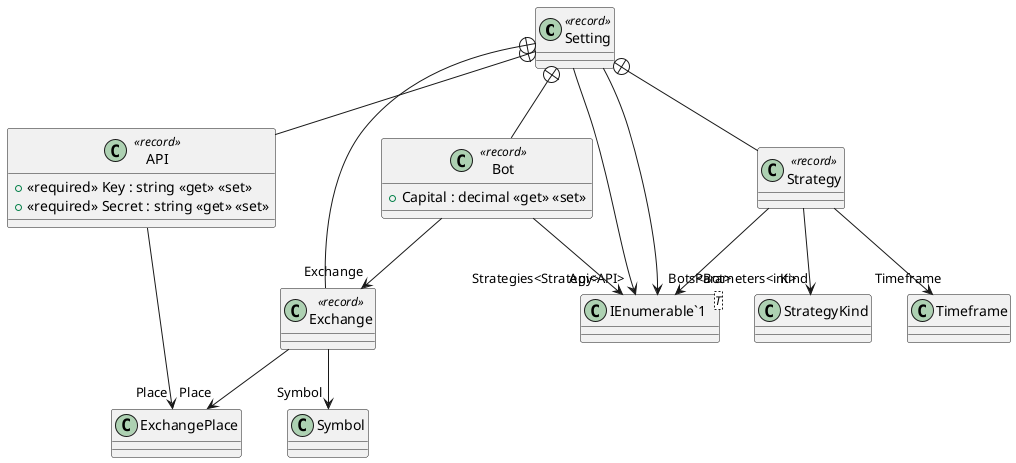 @startuml
class Setting <<record>> {
}
class API <<record>> {
    + <<required>> Key : string <<get>> <<set>>
    + <<required>> Secret : string <<get>> <<set>>
}
class Bot <<record>> {
    + Capital : decimal <<get>> <<set>>
}
class Exchange <<record>> {
}
class Strategy <<record>> {
}
class "IEnumerable`1"<T> {
}
Setting --> "Api<API>" "IEnumerable`1"
Setting --> "Bots<Bot>" "IEnumerable`1"
Setting +-- API
API --> "Place" ExchangePlace
Setting +-- Bot
Bot --> "Exchange" Exchange
Bot --> "Strategies<Strategy>" "IEnumerable`1"
Setting +-- Exchange
Exchange --> "Place" ExchangePlace
Exchange --> "Symbol" Symbol
Setting +-- Strategy
Strategy --> "Kind" StrategyKind
Strategy --> "Timeframe" Timeframe
Strategy --> "Parameters<int>" "IEnumerable`1"
@enduml
